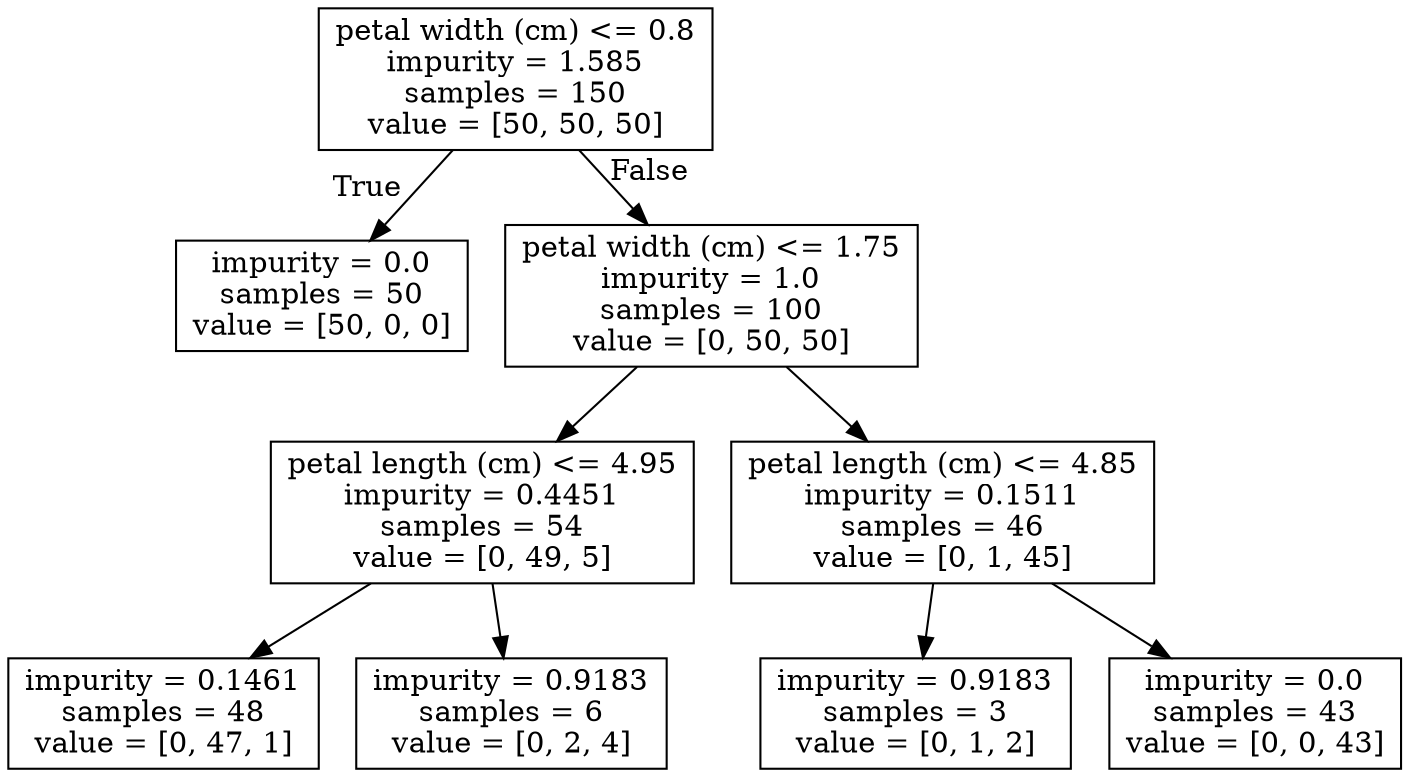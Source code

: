 digraph Tree {
node [shape=box] ;
0 [label="petal width (cm) <= 0.8\nimpurity = 1.585\nsamples = 150\nvalue = [50, 50, 50]"] ;
1 [label="impurity = 0.0\nsamples = 50\nvalue = [50, 0, 0]"] ;
0 -> 1 [labeldistance=2.5, labelangle=45, headlabel="True"] ;
2 [label="petal width (cm) <= 1.75\nimpurity = 1.0\nsamples = 100\nvalue = [0, 50, 50]"] ;
0 -> 2 [labeldistance=2.5, labelangle=-45, headlabel="False"] ;
3 [label="petal length (cm) <= 4.95\nimpurity = 0.4451\nsamples = 54\nvalue = [0, 49, 5]"] ;
2 -> 3 ;
4 [label="impurity = 0.1461\nsamples = 48\nvalue = [0, 47, 1]"] ;
3 -> 4 ;
5 [label="impurity = 0.9183\nsamples = 6\nvalue = [0, 2, 4]"] ;
3 -> 5 ;
6 [label="petal length (cm) <= 4.85\nimpurity = 0.1511\nsamples = 46\nvalue = [0, 1, 45]"] ;
2 -> 6 ;
7 [label="impurity = 0.9183\nsamples = 3\nvalue = [0, 1, 2]"] ;
6 -> 7 ;
8 [label="impurity = 0.0\nsamples = 43\nvalue = [0, 0, 43]"] ;
6 -> 8 ;
}